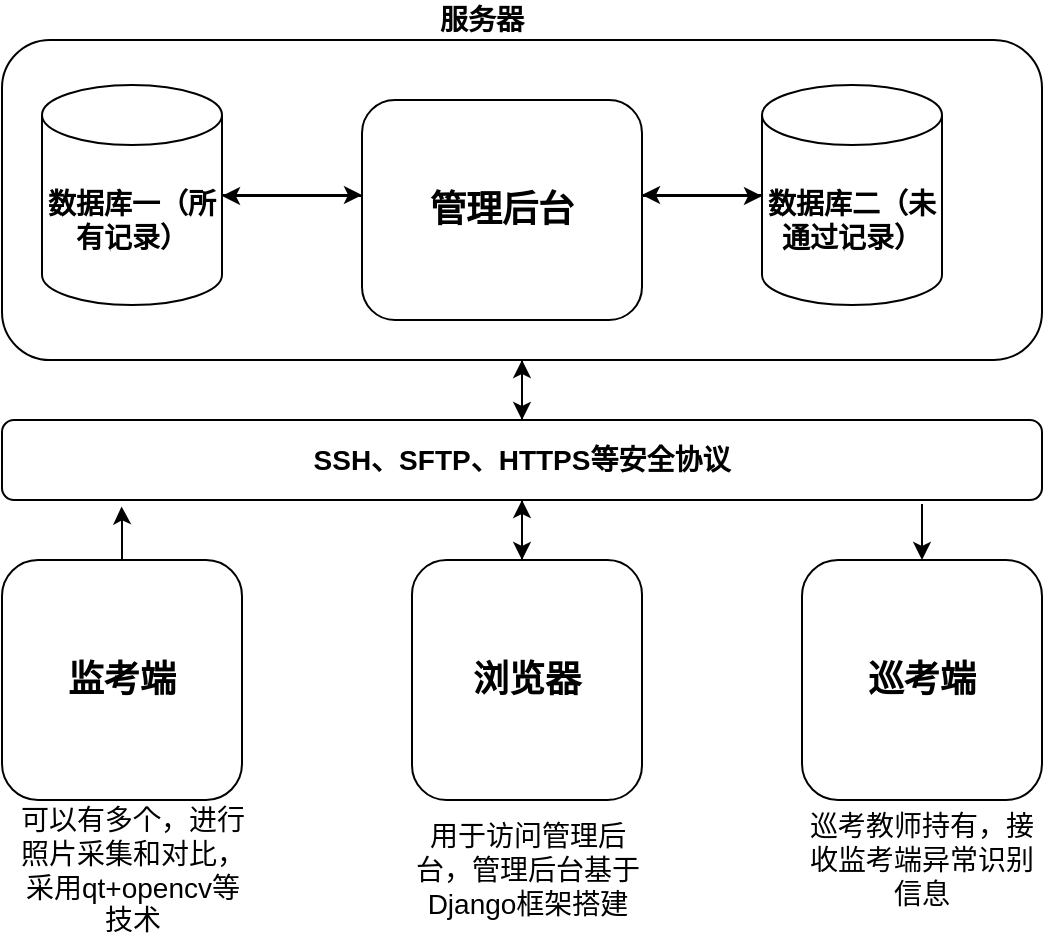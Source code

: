 <mxfile version="14.6.6" type="device"><diagram id="sYkLV5Ipn6n4Gi8tVZ-b" name="Page-1"><mxGraphModel dx="1278" dy="1813" grid="1" gridSize="10" guides="1" tooltips="1" connect="1" arrows="1" fold="1" page="1" pageScale="1" pageWidth="827" pageHeight="1169" math="0" shadow="0"><root><mxCell id="0"/><mxCell id="1" parent="0"/><mxCell id="1UCD9yatz9urof72cwvi-26" style="edgeStyle=orthogonalEdgeStyle;rounded=0;orthogonalLoop=1;jettySize=auto;html=1;" edge="1" parent="1" source="1UCD9yatz9urof72cwvi-1"><mxGeometry relative="1" as="geometry"><mxPoint x="620" y="-790" as="targetPoint"/></mxGeometry></mxCell><mxCell id="1UCD9yatz9urof72cwvi-1" value="" style="rounded=1;whiteSpace=wrap;html=1;" vertex="1" parent="1"><mxGeometry x="360" y="-980" width="520" height="160" as="geometry"/></mxCell><mxCell id="1UCD9yatz9urof72cwvi-17" style="edgeStyle=orthogonalEdgeStyle;rounded=0;orthogonalLoop=1;jettySize=auto;html=1;" edge="1" parent="1" source="1UCD9yatz9urof72cwvi-8"><mxGeometry relative="1" as="geometry"><mxPoint x="670" y="-902.5" as="targetPoint"/></mxGeometry></mxCell><mxCell id="1UCD9yatz9urof72cwvi-18" style="edgeStyle=orthogonalEdgeStyle;rounded=0;orthogonalLoop=1;jettySize=auto;html=1;" edge="1" parent="1" source="1UCD9yatz9urof72cwvi-8"><mxGeometry relative="1" as="geometry"><mxPoint x="680" y="-902.5" as="targetPoint"/></mxGeometry></mxCell><mxCell id="1UCD9yatz9urof72cwvi-16" style="edgeStyle=orthogonalEdgeStyle;rounded=0;orthogonalLoop=1;jettySize=auto;html=1;" edge="1" parent="1" source="1UCD9yatz9urof72cwvi-9"><mxGeometry relative="1" as="geometry"><mxPoint x="540" y="-902.5" as="targetPoint"/></mxGeometry></mxCell><mxCell id="1UCD9yatz9urof72cwvi-14" style="edgeStyle=orthogonalEdgeStyle;rounded=0;orthogonalLoop=1;jettySize=auto;html=1;" edge="1" parent="1" source="1UCD9yatz9urof72cwvi-10" target="1UCD9yatz9urof72cwvi-8"><mxGeometry relative="1" as="geometry"><Array as="points"><mxPoint x="720" y="-902"/><mxPoint x="720" y="-902"/></Array></mxGeometry></mxCell><mxCell id="1UCD9yatz9urof72cwvi-15" style="edgeStyle=orthogonalEdgeStyle;rounded=0;orthogonalLoop=1;jettySize=auto;html=1;" edge="1" parent="1" source="1UCD9yatz9urof72cwvi-10" target="1UCD9yatz9urof72cwvi-9"><mxGeometry relative="1" as="geometry"><Array as="points"><mxPoint x="490" y="-902"/><mxPoint x="490" y="-902"/></Array></mxGeometry></mxCell><mxCell id="1UCD9yatz9urof72cwvi-19" style="edgeStyle=orthogonalEdgeStyle;rounded=0;orthogonalLoop=1;jettySize=auto;html=1;entryX=0.115;entryY=1.08;entryDx=0;entryDy=0;entryPerimeter=0;" edge="1" parent="1" source="1UCD9yatz9urof72cwvi-2" target="1UCD9yatz9urof72cwvi-7"><mxGeometry relative="1" as="geometry"/></mxCell><mxCell id="1UCD9yatz9urof72cwvi-2" value="&lt;font style=&quot;font-size: 18px&quot;&gt;&lt;b&gt;监考端&lt;/b&gt;&lt;/font&gt;" style="rounded=1;whiteSpace=wrap;html=1;" vertex="1" parent="1"><mxGeometry x="360" y="-720" width="120" height="120" as="geometry"/></mxCell><mxCell id="1UCD9yatz9urof72cwvi-42" style="edgeStyle=orthogonalEdgeStyle;rounded=0;orthogonalLoop=1;jettySize=auto;html=1;exitX=0.5;exitY=0;exitDx=0;exitDy=0;entryX=0.5;entryY=1;entryDx=0;entryDy=0;" edge="1" parent="1" source="1UCD9yatz9urof72cwvi-5" target="1UCD9yatz9urof72cwvi-7"><mxGeometry relative="1" as="geometry"/></mxCell><mxCell id="1UCD9yatz9urof72cwvi-5" value="&lt;font style=&quot;font-size: 18px&quot;&gt;&lt;b&gt;浏览器&lt;/b&gt;&lt;/font&gt;" style="rounded=1;whiteSpace=wrap;html=1;" vertex="1" parent="1"><mxGeometry x="565" y="-720" width="115" height="120" as="geometry"/></mxCell><mxCell id="1UCD9yatz9urof72cwvi-6" value="&lt;font style=&quot;font-size: 18px&quot;&gt;&lt;b&gt;巡考端&lt;/b&gt;&lt;/font&gt;" style="rounded=1;whiteSpace=wrap;html=1;" vertex="1" parent="1"><mxGeometry x="760" y="-720" width="120" height="120" as="geometry"/></mxCell><mxCell id="1UCD9yatz9urof72cwvi-25" style="edgeStyle=orthogonalEdgeStyle;rounded=0;orthogonalLoop=1;jettySize=auto;html=1;exitX=0.5;exitY=0;exitDx=0;exitDy=0;entryX=0.5;entryY=1;entryDx=0;entryDy=0;" edge="1" parent="1" source="1UCD9yatz9urof72cwvi-7" target="1UCD9yatz9urof72cwvi-1"><mxGeometry relative="1" as="geometry"/></mxCell><mxCell id="1UCD9yatz9urof72cwvi-43" style="edgeStyle=orthogonalEdgeStyle;rounded=0;orthogonalLoop=1;jettySize=auto;html=1;" edge="1" parent="1" source="1UCD9yatz9urof72cwvi-7"><mxGeometry relative="1" as="geometry"><mxPoint x="620" y="-720" as="targetPoint"/></mxGeometry></mxCell><mxCell id="1UCD9yatz9urof72cwvi-50" style="edgeStyle=none;rounded=0;orthogonalLoop=1;jettySize=auto;html=1;entryX=0.5;entryY=0;entryDx=0;entryDy=0;" edge="1" parent="1" target="1UCD9yatz9urof72cwvi-6"><mxGeometry relative="1" as="geometry"><mxPoint x="820" y="-748" as="sourcePoint"/></mxGeometry></mxCell><mxCell id="1UCD9yatz9urof72cwvi-7" value="&lt;font style=&quot;font-size: 14px&quot;&gt;&lt;b&gt;SSH、SFTP、HTTPS等安全协议&lt;/b&gt;&lt;/font&gt;" style="rounded=1;whiteSpace=wrap;html=1;" vertex="1" parent="1"><mxGeometry x="360" y="-790" width="520" height="40" as="geometry"/></mxCell><mxCell id="1UCD9yatz9urof72cwvi-8" value="&lt;font style=&quot;font-size: 14px&quot;&gt;&lt;b&gt;数据库二（未通过记录）&lt;/b&gt;&lt;/font&gt;" style="shape=cylinder3;whiteSpace=wrap;html=1;boundedLbl=1;backgroundOutline=1;size=15;" vertex="1" parent="1"><mxGeometry x="740" y="-957.5" width="90" height="110" as="geometry"/></mxCell><mxCell id="1UCD9yatz9urof72cwvi-9" value="&lt;font style=&quot;font-size: 14px&quot;&gt;&lt;b&gt;数据库一（所有记录）&lt;/b&gt;&lt;/font&gt;" style="shape=cylinder3;whiteSpace=wrap;html=1;boundedLbl=1;backgroundOutline=1;size=15;" vertex="1" parent="1"><mxGeometry x="380" y="-957.5" width="90" height="110" as="geometry"/></mxCell><mxCell id="1UCD9yatz9urof72cwvi-10" value="&lt;font style=&quot;font-size: 18px&quot;&gt;&lt;b&gt;管理后台&lt;/b&gt;&lt;/font&gt;" style="rounded=1;whiteSpace=wrap;html=1;" vertex="1" parent="1"><mxGeometry x="540" y="-950" width="140" height="110" as="geometry"/></mxCell><mxCell id="1UCD9yatz9urof72cwvi-51" value="&lt;b&gt;&lt;font style=&quot;font-size: 14px&quot;&gt;服务器&lt;/font&gt;&lt;/b&gt;" style="text;html=1;strokeColor=none;fillColor=none;align=center;verticalAlign=middle;whiteSpace=wrap;rounded=0;" vertex="1" parent="1"><mxGeometry x="570" y="-1000" width="60" height="20" as="geometry"/></mxCell><mxCell id="1UCD9yatz9urof72cwvi-52" value="&lt;font style=&quot;font-size: 14px&quot;&gt;可以有多个，进行照片采集和对比，采用qt+opencv等技术&lt;/font&gt;" style="text;html=1;strokeColor=none;fillColor=none;align=center;verticalAlign=middle;whiteSpace=wrap;rounded=0;" vertex="1" parent="1"><mxGeometry x="364.5" y="-600" width="121" height="70" as="geometry"/></mxCell><mxCell id="1UCD9yatz9urof72cwvi-53" value="&lt;font style=&quot;font-size: 14px&quot;&gt;用于访问管理后台，管理后台基于Django框架搭建&lt;/font&gt;" style="text;html=1;strokeColor=none;fillColor=none;align=center;verticalAlign=middle;whiteSpace=wrap;rounded=0;" vertex="1" parent="1"><mxGeometry x="562.5" y="-600" width="120" height="70" as="geometry"/></mxCell><mxCell id="1UCD9yatz9urof72cwvi-54" value="&lt;font style=&quot;font-size: 14px&quot;&gt;巡考教师持有，接收监考端异常识别信息&lt;/font&gt;" style="text;html=1;strokeColor=none;fillColor=none;align=center;verticalAlign=middle;whiteSpace=wrap;rounded=0;" vertex="1" parent="1"><mxGeometry x="760" y="-600" width="120" height="60" as="geometry"/></mxCell></root></mxGraphModel></diagram></mxfile>